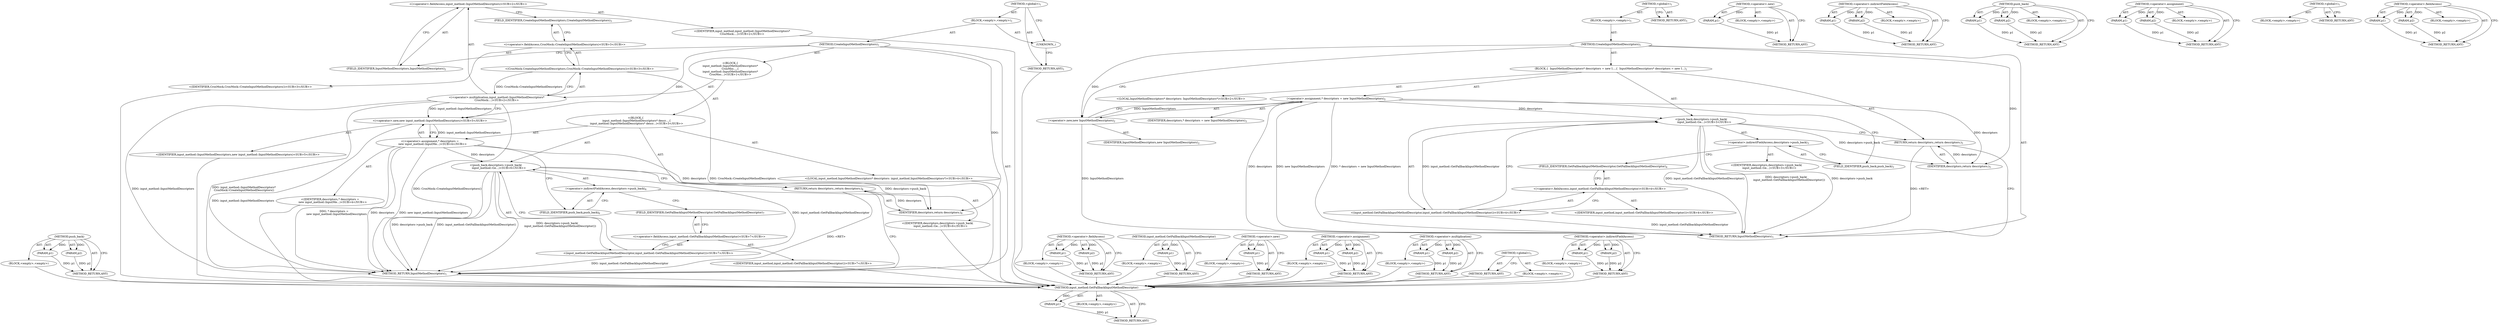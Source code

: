 digraph "&lt;operator&gt;.indirectFieldAccess" {
vulnerable_63 [label=<(METHOD,input_method.GetFallbackInputMethodDescriptor)>];
vulnerable_64 [label=<(PARAM,p1)>];
vulnerable_65 [label=<(BLOCK,&lt;empty&gt;,&lt;empty&gt;)>];
vulnerable_66 [label=<(METHOD_RETURN,ANY)>];
vulnerable_6 [label=<(METHOD,&lt;global&gt;)<SUB>1</SUB>>];
vulnerable_7 [label=<(BLOCK,&lt;empty&gt;,&lt;empty&gt;)<SUB>1</SUB>>];
vulnerable_8 [label=<(METHOD,CreateInputMethodDescriptors)<SUB>1</SUB>>];
vulnerable_9 [label=<(BLOCK,{
  InputMethodDescriptors* descriptors = new I...,{
  InputMethodDescriptors* descriptors = new I...)<SUB>1</SUB>>];
vulnerable_10 [label="<(LOCAL,InputMethodDescriptors* descriptors: InputMethodDescriptors*)<SUB>2</SUB>>"];
vulnerable_11 [label=<(&lt;operator&gt;.assignment,* descriptors = new InputMethodDescriptors)<SUB>2</SUB>>];
vulnerable_12 [label=<(IDENTIFIER,descriptors,* descriptors = new InputMethodDescriptors)<SUB>2</SUB>>];
vulnerable_13 [label=<(&lt;operator&gt;.new,new InputMethodDescriptors)<SUB>2</SUB>>];
vulnerable_14 [label=<(IDENTIFIER,InputMethodDescriptors,new InputMethodDescriptors)<SUB>2</SUB>>];
vulnerable_15 [label="<(push_back,descriptors-&gt;push_back(
       input_method::Ge...)<SUB>3</SUB>>"];
vulnerable_16 [label=<(&lt;operator&gt;.indirectFieldAccess,descriptors-&gt;push_back)<SUB>3</SUB>>];
vulnerable_17 [label="<(IDENTIFIER,descriptors,descriptors-&gt;push_back(
       input_method::Ge...)<SUB>3</SUB>>"];
vulnerable_18 [label=<(FIELD_IDENTIFIER,push_back,push_back)<SUB>3</SUB>>];
vulnerable_19 [label="<(input_method.GetFallbackInputMethodDescriptor,input_method::GetFallbackInputMethodDescriptor())<SUB>4</SUB>>"];
vulnerable_20 [label="<(&lt;operator&gt;.fieldAccess,input_method::GetFallbackInputMethodDescriptor)<SUB>4</SUB>>"];
vulnerable_21 [label="<(IDENTIFIER,input_method,input_method::GetFallbackInputMethodDescriptor())<SUB>4</SUB>>"];
vulnerable_22 [label=<(FIELD_IDENTIFIER,GetFallbackInputMethodDescriptor,GetFallbackInputMethodDescriptor)<SUB>4</SUB>>];
vulnerable_23 [label=<(RETURN,return descriptors;,return descriptors;)<SUB>5</SUB>>];
vulnerable_24 [label=<(IDENTIFIER,descriptors,return descriptors;)<SUB>5</SUB>>];
vulnerable_25 [label=<(METHOD_RETURN,InputMethodDescriptors)<SUB>1</SUB>>];
vulnerable_27 [label=<(METHOD_RETURN,ANY)<SUB>1</SUB>>];
vulnerable_49 [label=<(METHOD,&lt;operator&gt;.new)>];
vulnerable_50 [label=<(PARAM,p1)>];
vulnerable_51 [label=<(BLOCK,&lt;empty&gt;,&lt;empty&gt;)>];
vulnerable_52 [label=<(METHOD_RETURN,ANY)>];
vulnerable_58 [label=<(METHOD,&lt;operator&gt;.indirectFieldAccess)>];
vulnerable_59 [label=<(PARAM,p1)>];
vulnerable_60 [label=<(PARAM,p2)>];
vulnerable_61 [label=<(BLOCK,&lt;empty&gt;,&lt;empty&gt;)>];
vulnerable_62 [label=<(METHOD_RETURN,ANY)>];
vulnerable_53 [label=<(METHOD,push_back)>];
vulnerable_54 [label=<(PARAM,p1)>];
vulnerable_55 [label=<(PARAM,p2)>];
vulnerable_56 [label=<(BLOCK,&lt;empty&gt;,&lt;empty&gt;)>];
vulnerable_57 [label=<(METHOD_RETURN,ANY)>];
vulnerable_44 [label=<(METHOD,&lt;operator&gt;.assignment)>];
vulnerable_45 [label=<(PARAM,p1)>];
vulnerable_46 [label=<(PARAM,p2)>];
vulnerable_47 [label=<(BLOCK,&lt;empty&gt;,&lt;empty&gt;)>];
vulnerable_48 [label=<(METHOD_RETURN,ANY)>];
vulnerable_38 [label=<(METHOD,&lt;global&gt;)<SUB>1</SUB>>];
vulnerable_39 [label=<(BLOCK,&lt;empty&gt;,&lt;empty&gt;)>];
vulnerable_40 [label=<(METHOD_RETURN,ANY)>];
vulnerable_67 [label=<(METHOD,&lt;operator&gt;.fieldAccess)>];
vulnerable_68 [label=<(PARAM,p1)>];
vulnerable_69 [label=<(PARAM,p2)>];
vulnerable_70 [label=<(BLOCK,&lt;empty&gt;,&lt;empty&gt;)>];
vulnerable_71 [label=<(METHOD_RETURN,ANY)>];
fixed_75 [label=<(METHOD,push_back)>];
fixed_76 [label=<(PARAM,p1)>];
fixed_77 [label=<(PARAM,p2)>];
fixed_78 [label=<(BLOCK,&lt;empty&gt;,&lt;empty&gt;)>];
fixed_79 [label=<(METHOD_RETURN,ANY)>];
fixed_6 [label=<(METHOD,&lt;global&gt;)<SUB>1</SUB>>];
fixed_7 [label=<(BLOCK,&lt;empty&gt;,&lt;empty&gt;)<SUB>1</SUB>>];
fixed_8 [label=<(METHOD,CreateInputMethodDescriptors)<SUB>1</SUB>>];
fixed_9 [label="<(BLOCK,{
input_method::InputMethodDescriptors*
CrosMoc...,{
input_method::InputMethodDescriptors*
CrosMoc...)<SUB>1</SUB>>"];
fixed_10 [label="<(&lt;operator&gt;.multiplication,input_method::InputMethodDescriptors*
CrosMock:...)<SUB>2</SUB>>"];
fixed_11 [label="<(&lt;operator&gt;.fieldAccess,input_method::InputMethodDescriptors)<SUB>2</SUB>>"];
fixed_12 [label="<(IDENTIFIER,input_method,input_method::InputMethodDescriptors*
CrosMock:...)<SUB>2</SUB>>"];
fixed_13 [label=<(FIELD_IDENTIFIER,InputMethodDescriptors,InputMethodDescriptors)<SUB>2</SUB>>];
fixed_14 [label="<(CrosMock.CreateInputMethodDescriptors,CrosMock::CreateInputMethodDescriptors())<SUB>3</SUB>>"];
fixed_15 [label="<(&lt;operator&gt;.fieldAccess,CrosMock::CreateInputMethodDescriptors)<SUB>3</SUB>>"];
fixed_16 [label="<(IDENTIFIER,CrosMock,CrosMock::CreateInputMethodDescriptors())<SUB>3</SUB>>"];
fixed_17 [label=<(FIELD_IDENTIFIER,CreateInputMethodDescriptors,CreateInputMethodDescriptors)<SUB>3</SUB>>];
fixed_18 [label="<(BLOCK,{
  input_method::InputMethodDescriptors* descr...,{
  input_method::InputMethodDescriptors* descr...)<SUB>3</SUB>>"];
fixed_19 [label="<(LOCAL,input_method.InputMethodDescriptors* descriptors: input_method.InputMethodDescriptors*)<SUB>4</SUB>>"];
fixed_20 [label="<(&lt;operator&gt;.assignment,* descriptors =
      new input_method::InputMe...)<SUB>4</SUB>>"];
fixed_21 [label="<(IDENTIFIER,descriptors,* descriptors =
      new input_method::InputMe...)<SUB>4</SUB>>"];
fixed_22 [label="<(&lt;operator&gt;.new,new input_method::InputMethodDescriptors)<SUB>5</SUB>>"];
fixed_23 [label="<(IDENTIFIER,input_method::InputMethodDescriptors,new input_method::InputMethodDescriptors)<SUB>5</SUB>>"];
fixed_24 [label="<(push_back,descriptors-&gt;push_back(
       input_method::Ge...)<SUB>6</SUB>>"];
fixed_25 [label=<(&lt;operator&gt;.indirectFieldAccess,descriptors-&gt;push_back)<SUB>6</SUB>>];
fixed_26 [label="<(IDENTIFIER,descriptors,descriptors-&gt;push_back(
       input_method::Ge...)<SUB>6</SUB>>"];
fixed_27 [label=<(FIELD_IDENTIFIER,push_back,push_back)<SUB>6</SUB>>];
fixed_28 [label="<(input_method.GetFallbackInputMethodDescriptor,input_method::GetFallbackInputMethodDescriptor())<SUB>7</SUB>>"];
fixed_29 [label="<(&lt;operator&gt;.fieldAccess,input_method::GetFallbackInputMethodDescriptor)<SUB>7</SUB>>"];
fixed_30 [label="<(IDENTIFIER,input_method,input_method::GetFallbackInputMethodDescriptor())<SUB>7</SUB>>"];
fixed_31 [label=<(FIELD_IDENTIFIER,GetFallbackInputMethodDescriptor,GetFallbackInputMethodDescriptor)<SUB>7</SUB>>];
fixed_32 [label=<(RETURN,return descriptors;,return descriptors;)<SUB>8</SUB>>];
fixed_33 [label=<(IDENTIFIER,descriptors,return descriptors;)<SUB>8</SUB>>];
fixed_34 [label=<(METHOD_RETURN,InputMethodDescriptors)<SUB>1</SUB>>];
fixed_36 [label=<(UNKNOWN,,)>];
fixed_37 [label=<(METHOD_RETURN,ANY)<SUB>1</SUB>>];
fixed_61 [label=<(METHOD,&lt;operator&gt;.fieldAccess)>];
fixed_62 [label=<(PARAM,p1)>];
fixed_63 [label=<(PARAM,p2)>];
fixed_64 [label=<(BLOCK,&lt;empty&gt;,&lt;empty&gt;)>];
fixed_65 [label=<(METHOD_RETURN,ANY)>];
fixed_85 [label=<(METHOD,input_method.GetFallbackInputMethodDescriptor)>];
fixed_86 [label=<(PARAM,p1)>];
fixed_87 [label=<(BLOCK,&lt;empty&gt;,&lt;empty&gt;)>];
fixed_88 [label=<(METHOD_RETURN,ANY)>];
fixed_71 [label=<(METHOD,&lt;operator&gt;.new)>];
fixed_72 [label=<(PARAM,p1)>];
fixed_73 [label=<(BLOCK,&lt;empty&gt;,&lt;empty&gt;)>];
fixed_74 [label=<(METHOD_RETURN,ANY)>];
fixed_66 [label=<(METHOD,&lt;operator&gt;.assignment)>];
fixed_67 [label=<(PARAM,p1)>];
fixed_68 [label=<(PARAM,p2)>];
fixed_69 [label=<(BLOCK,&lt;empty&gt;,&lt;empty&gt;)>];
fixed_70 [label=<(METHOD_RETURN,ANY)>];
fixed_56 [label=<(METHOD,&lt;operator&gt;.multiplication)>];
fixed_57 [label=<(PARAM,p1)>];
fixed_58 [label=<(PARAM,p2)>];
fixed_59 [label=<(BLOCK,&lt;empty&gt;,&lt;empty&gt;)>];
fixed_60 [label=<(METHOD_RETURN,ANY)>];
fixed_50 [label=<(METHOD,&lt;global&gt;)<SUB>1</SUB>>];
fixed_51 [label=<(BLOCK,&lt;empty&gt;,&lt;empty&gt;)>];
fixed_52 [label=<(METHOD_RETURN,ANY)>];
fixed_80 [label=<(METHOD,&lt;operator&gt;.indirectFieldAccess)>];
fixed_81 [label=<(PARAM,p1)>];
fixed_82 [label=<(PARAM,p2)>];
fixed_83 [label=<(BLOCK,&lt;empty&gt;,&lt;empty&gt;)>];
fixed_84 [label=<(METHOD_RETURN,ANY)>];
vulnerable_63 -> vulnerable_64  [key=0, label="AST: "];
vulnerable_63 -> vulnerable_64  [key=1, label="DDG: "];
vulnerable_63 -> vulnerable_65  [key=0, label="AST: "];
vulnerable_63 -> vulnerable_66  [key=0, label="AST: "];
vulnerable_63 -> vulnerable_66  [key=1, label="CFG: "];
vulnerable_64 -> vulnerable_66  [key=0, label="DDG: p1"];
vulnerable_6 -> vulnerable_7  [key=0, label="AST: "];
vulnerable_6 -> vulnerable_27  [key=0, label="AST: "];
vulnerable_6 -> vulnerable_27  [key=1, label="CFG: "];
vulnerable_7 -> vulnerable_8  [key=0, label="AST: "];
vulnerable_8 -> vulnerable_9  [key=0, label="AST: "];
vulnerable_8 -> vulnerable_25  [key=0, label="AST: "];
vulnerable_8 -> vulnerable_13  [key=0, label="CFG: "];
vulnerable_8 -> vulnerable_13  [key=1, label="DDG: "];
vulnerable_8 -> vulnerable_24  [key=0, label="DDG: "];
vulnerable_9 -> vulnerable_10  [key=0, label="AST: "];
vulnerable_9 -> vulnerable_11  [key=0, label="AST: "];
vulnerable_9 -> vulnerable_15  [key=0, label="AST: "];
vulnerable_9 -> vulnerable_23  [key=0, label="AST: "];
vulnerable_11 -> vulnerable_12  [key=0, label="AST: "];
vulnerable_11 -> vulnerable_13  [key=0, label="AST: "];
vulnerable_11 -> vulnerable_18  [key=0, label="CFG: "];
vulnerable_11 -> vulnerable_25  [key=0, label="DDG: descriptors"];
vulnerable_11 -> vulnerable_25  [key=1, label="DDG: new InputMethodDescriptors"];
vulnerable_11 -> vulnerable_25  [key=2, label="DDG: * descriptors = new InputMethodDescriptors"];
vulnerable_11 -> vulnerable_15  [key=0, label="DDG: descriptors"];
vulnerable_11 -> vulnerable_24  [key=0, label="DDG: descriptors"];
vulnerable_13 -> vulnerable_14  [key=0, label="AST: "];
vulnerable_13 -> vulnerable_11  [key=0, label="CFG: "];
vulnerable_13 -> vulnerable_11  [key=1, label="DDG: InputMethodDescriptors"];
vulnerable_13 -> vulnerable_25  [key=0, label="DDG: InputMethodDescriptors"];
vulnerable_15 -> vulnerable_16  [key=0, label="AST: "];
vulnerable_15 -> vulnerable_19  [key=0, label="AST: "];
vulnerable_15 -> vulnerable_23  [key=0, label="CFG: "];
vulnerable_15 -> vulnerable_25  [key=0, label="DDG: descriptors-&gt;push_back"];
vulnerable_15 -> vulnerable_25  [key=1, label="DDG: input_method::GetFallbackInputMethodDescriptor()"];
vulnerable_15 -> vulnerable_25  [key=2, label="DDG: descriptors-&gt;push_back(
       input_method::GetFallbackInputMethodDescriptor())"];
vulnerable_15 -> vulnerable_24  [key=0, label="DDG: descriptors-&gt;push_back"];
vulnerable_16 -> vulnerable_17  [key=0, label="AST: "];
vulnerable_16 -> vulnerable_18  [key=0, label="AST: "];
vulnerable_16 -> vulnerable_22  [key=0, label="CFG: "];
vulnerable_18 -> vulnerable_16  [key=0, label="CFG: "];
vulnerable_19 -> vulnerable_20  [key=0, label="AST: "];
vulnerable_19 -> vulnerable_15  [key=0, label="CFG: "];
vulnerable_19 -> vulnerable_15  [key=1, label="DDG: input_method::GetFallbackInputMethodDescriptor"];
vulnerable_19 -> vulnerable_25  [key=0, label="DDG: input_method::GetFallbackInputMethodDescriptor"];
vulnerable_20 -> vulnerable_21  [key=0, label="AST: "];
vulnerable_20 -> vulnerable_22  [key=0, label="AST: "];
vulnerable_20 -> vulnerable_19  [key=0, label="CFG: "];
vulnerable_22 -> vulnerable_20  [key=0, label="CFG: "];
vulnerable_23 -> vulnerable_24  [key=0, label="AST: "];
vulnerable_23 -> vulnerable_25  [key=0, label="CFG: "];
vulnerable_23 -> vulnerable_25  [key=1, label="DDG: &lt;RET&gt;"];
vulnerable_24 -> vulnerable_23  [key=0, label="DDG: descriptors"];
vulnerable_49 -> vulnerable_50  [key=0, label="AST: "];
vulnerable_49 -> vulnerable_50  [key=1, label="DDG: "];
vulnerable_49 -> vulnerable_51  [key=0, label="AST: "];
vulnerable_49 -> vulnerable_52  [key=0, label="AST: "];
vulnerable_49 -> vulnerable_52  [key=1, label="CFG: "];
vulnerable_50 -> vulnerable_52  [key=0, label="DDG: p1"];
vulnerable_58 -> vulnerable_59  [key=0, label="AST: "];
vulnerable_58 -> vulnerable_59  [key=1, label="DDG: "];
vulnerable_58 -> vulnerable_61  [key=0, label="AST: "];
vulnerable_58 -> vulnerable_60  [key=0, label="AST: "];
vulnerable_58 -> vulnerable_60  [key=1, label="DDG: "];
vulnerable_58 -> vulnerable_62  [key=0, label="AST: "];
vulnerable_58 -> vulnerable_62  [key=1, label="CFG: "];
vulnerable_59 -> vulnerable_62  [key=0, label="DDG: p1"];
vulnerable_60 -> vulnerable_62  [key=0, label="DDG: p2"];
vulnerable_53 -> vulnerable_54  [key=0, label="AST: "];
vulnerable_53 -> vulnerable_54  [key=1, label="DDG: "];
vulnerable_53 -> vulnerable_56  [key=0, label="AST: "];
vulnerable_53 -> vulnerable_55  [key=0, label="AST: "];
vulnerable_53 -> vulnerable_55  [key=1, label="DDG: "];
vulnerable_53 -> vulnerable_57  [key=0, label="AST: "];
vulnerable_53 -> vulnerable_57  [key=1, label="CFG: "];
vulnerable_54 -> vulnerable_57  [key=0, label="DDG: p1"];
vulnerable_55 -> vulnerable_57  [key=0, label="DDG: p2"];
vulnerable_44 -> vulnerable_45  [key=0, label="AST: "];
vulnerable_44 -> vulnerable_45  [key=1, label="DDG: "];
vulnerable_44 -> vulnerable_47  [key=0, label="AST: "];
vulnerable_44 -> vulnerable_46  [key=0, label="AST: "];
vulnerable_44 -> vulnerable_46  [key=1, label="DDG: "];
vulnerable_44 -> vulnerable_48  [key=0, label="AST: "];
vulnerable_44 -> vulnerable_48  [key=1, label="CFG: "];
vulnerable_45 -> vulnerable_48  [key=0, label="DDG: p1"];
vulnerable_46 -> vulnerable_48  [key=0, label="DDG: p2"];
vulnerable_38 -> vulnerable_39  [key=0, label="AST: "];
vulnerable_38 -> vulnerable_40  [key=0, label="AST: "];
vulnerable_38 -> vulnerable_40  [key=1, label="CFG: "];
vulnerable_67 -> vulnerable_68  [key=0, label="AST: "];
vulnerable_67 -> vulnerable_68  [key=1, label="DDG: "];
vulnerable_67 -> vulnerable_70  [key=0, label="AST: "];
vulnerable_67 -> vulnerable_69  [key=0, label="AST: "];
vulnerable_67 -> vulnerable_69  [key=1, label="DDG: "];
vulnerable_67 -> vulnerable_71  [key=0, label="AST: "];
vulnerable_67 -> vulnerable_71  [key=1, label="CFG: "];
vulnerable_68 -> vulnerable_71  [key=0, label="DDG: p1"];
vulnerable_69 -> vulnerable_71  [key=0, label="DDG: p2"];
fixed_75 -> fixed_76  [key=0, label="AST: "];
fixed_75 -> fixed_76  [key=1, label="DDG: "];
fixed_75 -> fixed_78  [key=0, label="AST: "];
fixed_75 -> fixed_77  [key=0, label="AST: "];
fixed_75 -> fixed_77  [key=1, label="DDG: "];
fixed_75 -> fixed_79  [key=0, label="AST: "];
fixed_75 -> fixed_79  [key=1, label="CFG: "];
fixed_76 -> fixed_79  [key=0, label="DDG: p1"];
fixed_77 -> fixed_79  [key=0, label="DDG: p2"];
fixed_78 -> vulnerable_63  [key=0];
fixed_79 -> vulnerable_63  [key=0];
fixed_6 -> fixed_7  [key=0, label="AST: "];
fixed_6 -> fixed_37  [key=0, label="AST: "];
fixed_6 -> fixed_36  [key=0, label="CFG: "];
fixed_7 -> fixed_8  [key=0, label="AST: "];
fixed_7 -> fixed_36  [key=0, label="AST: "];
fixed_8 -> fixed_9  [key=0, label="AST: "];
fixed_8 -> fixed_34  [key=0, label="AST: "];
fixed_8 -> fixed_13  [key=0, label="CFG: "];
fixed_8 -> fixed_33  [key=0, label="DDG: "];
fixed_8 -> fixed_22  [key=0, label="DDG: "];
fixed_9 -> fixed_10  [key=0, label="AST: "];
fixed_9 -> fixed_18  [key=0, label="AST: "];
fixed_10 -> fixed_11  [key=0, label="AST: "];
fixed_10 -> fixed_14  [key=0, label="AST: "];
fixed_10 -> fixed_22  [key=0, label="CFG: "];
fixed_10 -> fixed_22  [key=1, label="DDG: input_method::InputMethodDescriptors"];
fixed_10 -> fixed_34  [key=0, label="DDG: input_method::InputMethodDescriptors"];
fixed_10 -> fixed_34  [key=1, label="DDG: CrosMock::CreateInputMethodDescriptors()"];
fixed_10 -> fixed_34  [key=2, label="DDG: input_method::InputMethodDescriptors*
CrosMock::CreateInputMethodDescriptors()"];
fixed_11 -> fixed_12  [key=0, label="AST: "];
fixed_11 -> fixed_13  [key=0, label="AST: "];
fixed_11 -> fixed_17  [key=0, label="CFG: "];
fixed_12 -> vulnerable_63  [key=0];
fixed_13 -> fixed_11  [key=0, label="CFG: "];
fixed_14 -> fixed_15  [key=0, label="AST: "];
fixed_14 -> fixed_10  [key=0, label="CFG: "];
fixed_14 -> fixed_10  [key=1, label="DDG: CrosMock::CreateInputMethodDescriptors"];
fixed_14 -> fixed_34  [key=0, label="DDG: CrosMock::CreateInputMethodDescriptors"];
fixed_15 -> fixed_16  [key=0, label="AST: "];
fixed_15 -> fixed_17  [key=0, label="AST: "];
fixed_15 -> fixed_14  [key=0, label="CFG: "];
fixed_16 -> vulnerable_63  [key=0];
fixed_17 -> fixed_15  [key=0, label="CFG: "];
fixed_18 -> fixed_19  [key=0, label="AST: "];
fixed_18 -> fixed_20  [key=0, label="AST: "];
fixed_18 -> fixed_24  [key=0, label="AST: "];
fixed_18 -> fixed_32  [key=0, label="AST: "];
fixed_19 -> vulnerable_63  [key=0];
fixed_20 -> fixed_21  [key=0, label="AST: "];
fixed_20 -> fixed_22  [key=0, label="AST: "];
fixed_20 -> fixed_27  [key=0, label="CFG: "];
fixed_20 -> fixed_34  [key=0, label="DDG: descriptors"];
fixed_20 -> fixed_34  [key=1, label="DDG: new input_method::InputMethodDescriptors"];
fixed_20 -> fixed_34  [key=2, label="DDG: * descriptors =
      new input_method::InputMethodDescriptors"];
fixed_20 -> fixed_24  [key=0, label="DDG: descriptors"];
fixed_20 -> fixed_33  [key=0, label="DDG: descriptors"];
fixed_21 -> vulnerable_63  [key=0];
fixed_22 -> fixed_23  [key=0, label="AST: "];
fixed_22 -> fixed_20  [key=0, label="CFG: "];
fixed_22 -> fixed_20  [key=1, label="DDG: input_method::InputMethodDescriptors"];
fixed_22 -> fixed_34  [key=0, label="DDG: input_method::InputMethodDescriptors"];
fixed_23 -> vulnerable_63  [key=0];
fixed_24 -> fixed_25  [key=0, label="AST: "];
fixed_24 -> fixed_28  [key=0, label="AST: "];
fixed_24 -> fixed_32  [key=0, label="CFG: "];
fixed_24 -> fixed_34  [key=0, label="DDG: descriptors-&gt;push_back"];
fixed_24 -> fixed_34  [key=1, label="DDG: input_method::GetFallbackInputMethodDescriptor()"];
fixed_24 -> fixed_34  [key=2, label="DDG: descriptors-&gt;push_back(
       input_method::GetFallbackInputMethodDescriptor())"];
fixed_24 -> fixed_33  [key=0, label="DDG: descriptors-&gt;push_back"];
fixed_25 -> fixed_26  [key=0, label="AST: "];
fixed_25 -> fixed_27  [key=0, label="AST: "];
fixed_25 -> fixed_31  [key=0, label="CFG: "];
fixed_26 -> vulnerable_63  [key=0];
fixed_27 -> fixed_25  [key=0, label="CFG: "];
fixed_28 -> fixed_29  [key=0, label="AST: "];
fixed_28 -> fixed_24  [key=0, label="CFG: "];
fixed_28 -> fixed_24  [key=1, label="DDG: input_method::GetFallbackInputMethodDescriptor"];
fixed_28 -> fixed_34  [key=0, label="DDG: input_method::GetFallbackInputMethodDescriptor"];
fixed_29 -> fixed_30  [key=0, label="AST: "];
fixed_29 -> fixed_31  [key=0, label="AST: "];
fixed_29 -> fixed_28  [key=0, label="CFG: "];
fixed_30 -> vulnerable_63  [key=0];
fixed_31 -> fixed_29  [key=0, label="CFG: "];
fixed_32 -> fixed_33  [key=0, label="AST: "];
fixed_32 -> fixed_34  [key=0, label="CFG: "];
fixed_32 -> fixed_34  [key=1, label="DDG: &lt;RET&gt;"];
fixed_33 -> fixed_32  [key=0, label="DDG: descriptors"];
fixed_34 -> vulnerable_63  [key=0];
fixed_36 -> fixed_37  [key=0, label="CFG: "];
fixed_37 -> vulnerable_63  [key=0];
fixed_61 -> fixed_62  [key=0, label="AST: "];
fixed_61 -> fixed_62  [key=1, label="DDG: "];
fixed_61 -> fixed_64  [key=0, label="AST: "];
fixed_61 -> fixed_63  [key=0, label="AST: "];
fixed_61 -> fixed_63  [key=1, label="DDG: "];
fixed_61 -> fixed_65  [key=0, label="AST: "];
fixed_61 -> fixed_65  [key=1, label="CFG: "];
fixed_62 -> fixed_65  [key=0, label="DDG: p1"];
fixed_63 -> fixed_65  [key=0, label="DDG: p2"];
fixed_64 -> vulnerable_63  [key=0];
fixed_65 -> vulnerable_63  [key=0];
fixed_85 -> fixed_86  [key=0, label="AST: "];
fixed_85 -> fixed_86  [key=1, label="DDG: "];
fixed_85 -> fixed_87  [key=0, label="AST: "];
fixed_85 -> fixed_88  [key=0, label="AST: "];
fixed_85 -> fixed_88  [key=1, label="CFG: "];
fixed_86 -> fixed_88  [key=0, label="DDG: p1"];
fixed_87 -> vulnerable_63  [key=0];
fixed_88 -> vulnerable_63  [key=0];
fixed_71 -> fixed_72  [key=0, label="AST: "];
fixed_71 -> fixed_72  [key=1, label="DDG: "];
fixed_71 -> fixed_73  [key=0, label="AST: "];
fixed_71 -> fixed_74  [key=0, label="AST: "];
fixed_71 -> fixed_74  [key=1, label="CFG: "];
fixed_72 -> fixed_74  [key=0, label="DDG: p1"];
fixed_73 -> vulnerable_63  [key=0];
fixed_74 -> vulnerable_63  [key=0];
fixed_66 -> fixed_67  [key=0, label="AST: "];
fixed_66 -> fixed_67  [key=1, label="DDG: "];
fixed_66 -> fixed_69  [key=0, label="AST: "];
fixed_66 -> fixed_68  [key=0, label="AST: "];
fixed_66 -> fixed_68  [key=1, label="DDG: "];
fixed_66 -> fixed_70  [key=0, label="AST: "];
fixed_66 -> fixed_70  [key=1, label="CFG: "];
fixed_67 -> fixed_70  [key=0, label="DDG: p1"];
fixed_68 -> fixed_70  [key=0, label="DDG: p2"];
fixed_69 -> vulnerable_63  [key=0];
fixed_70 -> vulnerable_63  [key=0];
fixed_56 -> fixed_57  [key=0, label="AST: "];
fixed_56 -> fixed_57  [key=1, label="DDG: "];
fixed_56 -> fixed_59  [key=0, label="AST: "];
fixed_56 -> fixed_58  [key=0, label="AST: "];
fixed_56 -> fixed_58  [key=1, label="DDG: "];
fixed_56 -> fixed_60  [key=0, label="AST: "];
fixed_56 -> fixed_60  [key=1, label="CFG: "];
fixed_57 -> fixed_60  [key=0, label="DDG: p1"];
fixed_58 -> fixed_60  [key=0, label="DDG: p2"];
fixed_59 -> vulnerable_63  [key=0];
fixed_60 -> vulnerable_63  [key=0];
fixed_50 -> fixed_51  [key=0, label="AST: "];
fixed_50 -> fixed_52  [key=0, label="AST: "];
fixed_50 -> fixed_52  [key=1, label="CFG: "];
fixed_51 -> vulnerable_63  [key=0];
fixed_52 -> vulnerable_63  [key=0];
fixed_80 -> fixed_81  [key=0, label="AST: "];
fixed_80 -> fixed_81  [key=1, label="DDG: "];
fixed_80 -> fixed_83  [key=0, label="AST: "];
fixed_80 -> fixed_82  [key=0, label="AST: "];
fixed_80 -> fixed_82  [key=1, label="DDG: "];
fixed_80 -> fixed_84  [key=0, label="AST: "];
fixed_80 -> fixed_84  [key=1, label="CFG: "];
fixed_81 -> fixed_84  [key=0, label="DDG: p1"];
fixed_82 -> fixed_84  [key=0, label="DDG: p2"];
fixed_83 -> vulnerable_63  [key=0];
fixed_84 -> vulnerable_63  [key=0];
}
